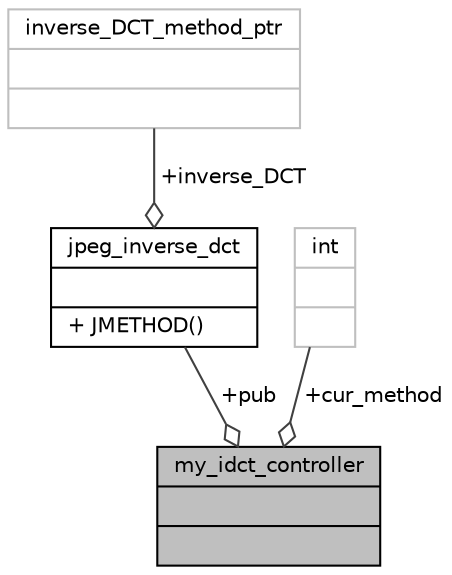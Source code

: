 digraph "my_idct_controller"
{
 // LATEX_PDF_SIZE
  bgcolor="transparent";
  edge [fontname="Helvetica",fontsize="10",labelfontname="Helvetica",labelfontsize="10"];
  node [fontname="Helvetica",fontsize="10",shape=record];
  Node1 [label="{my_idct_controller\n||}",height=0.2,width=0.4,color="black", fillcolor="grey75", style="filled", fontcolor="black",tooltip=" "];
  Node2 -> Node1 [color="grey25",fontsize="10",style="solid",label=" +pub" ,arrowhead="odiamond",fontname="Helvetica"];
  Node2 [label="{jpeg_inverse_dct\n||+ JMETHOD()\l}",height=0.2,width=0.4,color="black",URL="$structjpeg__inverse__dct.html",tooltip=" "];
  Node3 -> Node2 [color="grey25",fontsize="10",style="solid",label=" +inverse_DCT" ,arrowhead="odiamond",fontname="Helvetica"];
  Node3 [label="{inverse_DCT_method_ptr\n||}",height=0.2,width=0.4,color="grey75",tooltip=" "];
  Node4 -> Node1 [color="grey25",fontsize="10",style="solid",label=" +cur_method" ,arrowhead="odiamond",fontname="Helvetica"];
  Node4 [label="{int\n||}",height=0.2,width=0.4,color="grey75",tooltip=" "];
}
